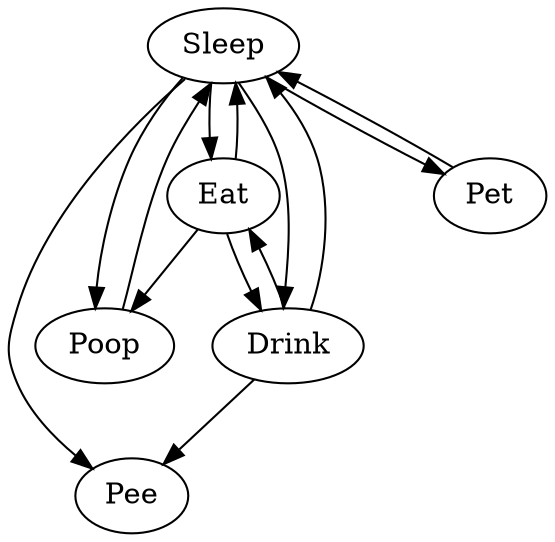 digraph G {
  { 
    rankdir=LR
    a [label="Sleep"]
    b [label="Eat"]
    c [label="Pet"]
    d [label="Poop"]
    e [label="Drink"]
    f [label="Pee"]
  }

  a -> {b c d e f}
  b -> {d e a}
  c -> {a}
  d -> {a}
  e -> {b a f}
}
